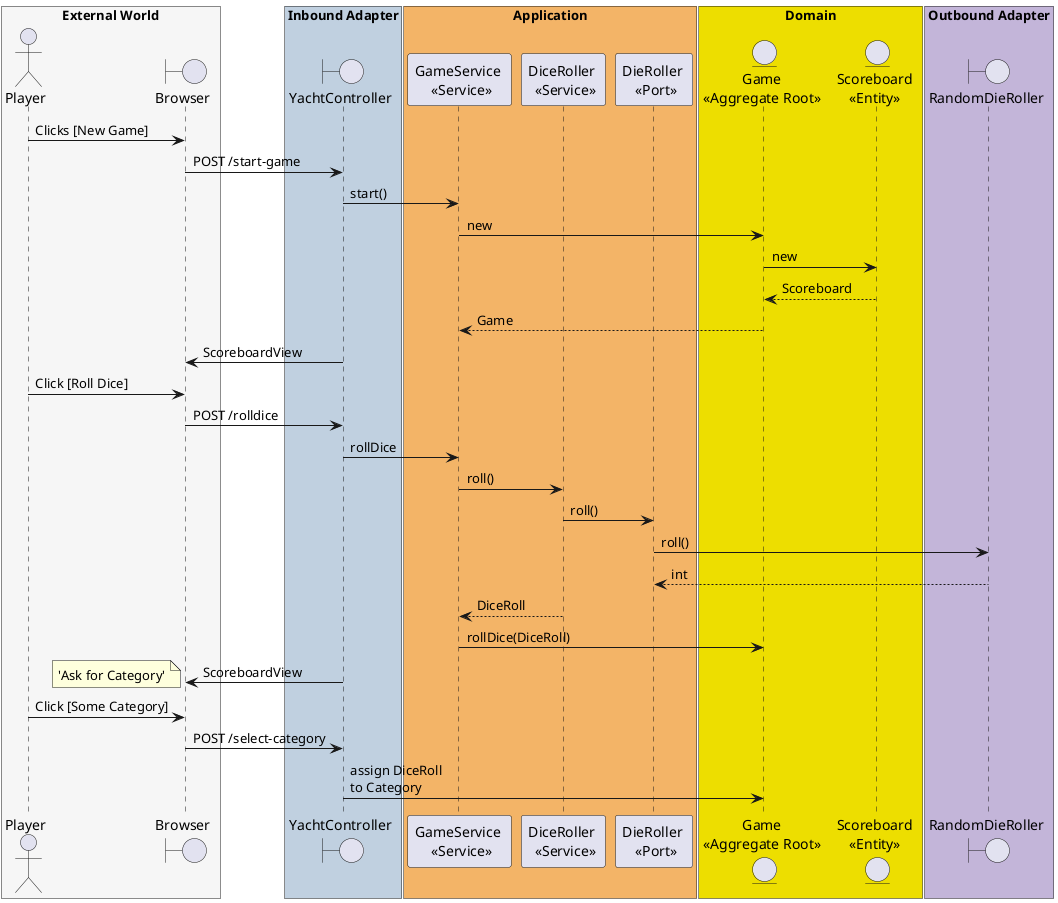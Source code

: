 @startuml

box "External World" #f6f6f6
    actor Player as player
    boundary Browser as browser
end box

box "Inbound Adapter" #c0d0e0
    boundary YachtController as controller
end box

box "Application" #F3B467
    participant "GameService \n <<Service>>" as gameService
    participant "DiceRoller \n <<Service>>" as diceRoller
    participant "DieRoller \n <<Port>>" as dieRoller
end box

box "Domain" #EDDE00
    entity "Game\n<<Aggregate Root>>" as game
    entity "Scoreboard\n<<Entity>>" as scoreboard
end box

box "Outbound Adapter" #C3B5D9
    boundary "RandomDieRoller" as random
end box

player -> browser: Clicks [New Game]
browser -> controller: POST /start-game
controller -> gameService : start()
gameService -> game : new
game -> scoreboard: new
game <-- scoreboard : Scoreboard
game --> gameService : Game
controller -> browser: ScoreboardView
player -> browser: Click [Roll Dice]
browser -> controller: POST /rolldice
controller -> gameService: rollDice
gameService -> diceRoller : roll()
diceRoller -> dieRoller : roll()
dieRoller -> random : roll()
dieRoller <-- random : int
diceRoller --> gameService : DiceRoll
gameService -> game : rollDice(DiceRoll)
controller -> browser: ScoreboardView
note left: 'Ask for Category'
player -> browser: Click [Some Category]
browser -> controller: POST /select-category
controller -> game: assign DiceRoll\nto Category

@enduml